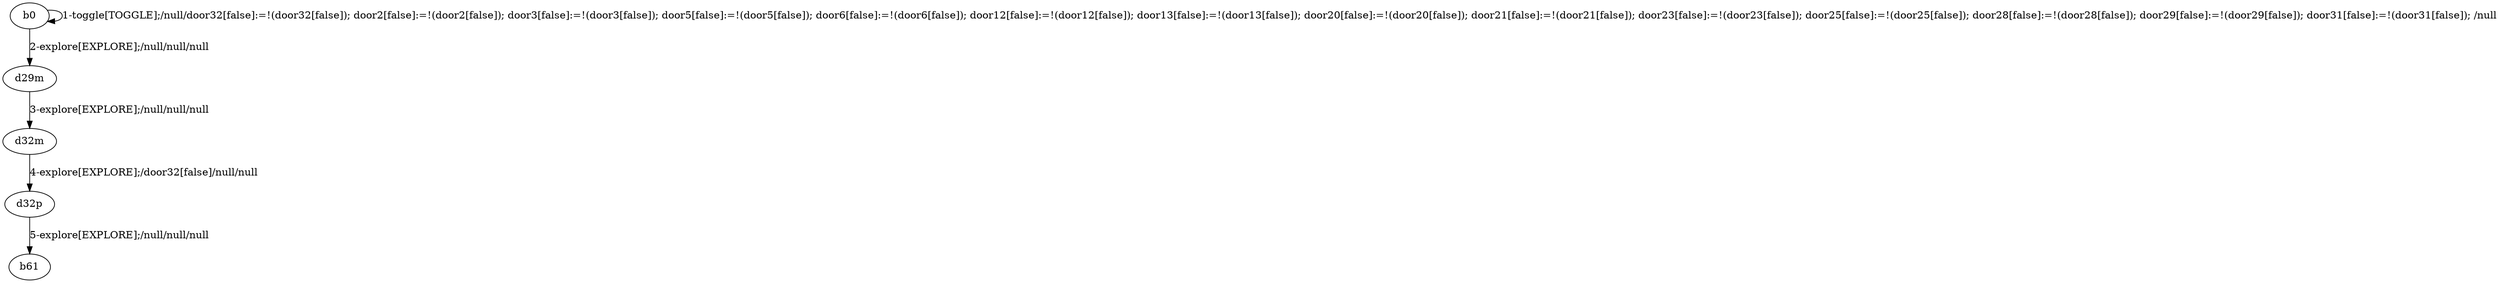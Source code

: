 # Total number of goals covered by this test: 1
# d32p --> b61

digraph g {
"b0" -> "b0" [label = "1-toggle[TOGGLE];/null/door32[false]:=!(door32[false]); door2[false]:=!(door2[false]); door3[false]:=!(door3[false]); door5[false]:=!(door5[false]); door6[false]:=!(door6[false]); door12[false]:=!(door12[false]); door13[false]:=!(door13[false]); door20[false]:=!(door20[false]); door21[false]:=!(door21[false]); door23[false]:=!(door23[false]); door25[false]:=!(door25[false]); door28[false]:=!(door28[false]); door29[false]:=!(door29[false]); door31[false]:=!(door31[false]); /null"];
"b0" -> "d29m" [label = "2-explore[EXPLORE];/null/null/null"];
"d29m" -> "d32m" [label = "3-explore[EXPLORE];/null/null/null"];
"d32m" -> "d32p" [label = "4-explore[EXPLORE];/door32[false]/null/null"];
"d32p" -> "b61" [label = "5-explore[EXPLORE];/null/null/null"];
}
